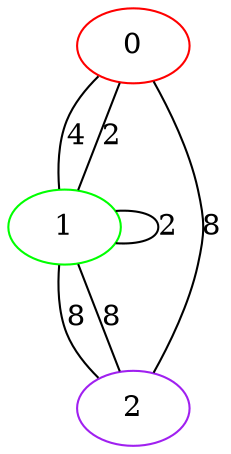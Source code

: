graph "" {
0 [color=red, weight=1];
1 [color=green, weight=2];
2 [color=purple, weight=4];
0 -- 1  [key=0, label=4];
0 -- 1  [key=1, label=2];
0 -- 2  [key=0, label=8];
1 -- 1  [key=0, label=2];
1 -- 2  [key=0, label=8];
1 -- 2  [key=1, label=8];
}
